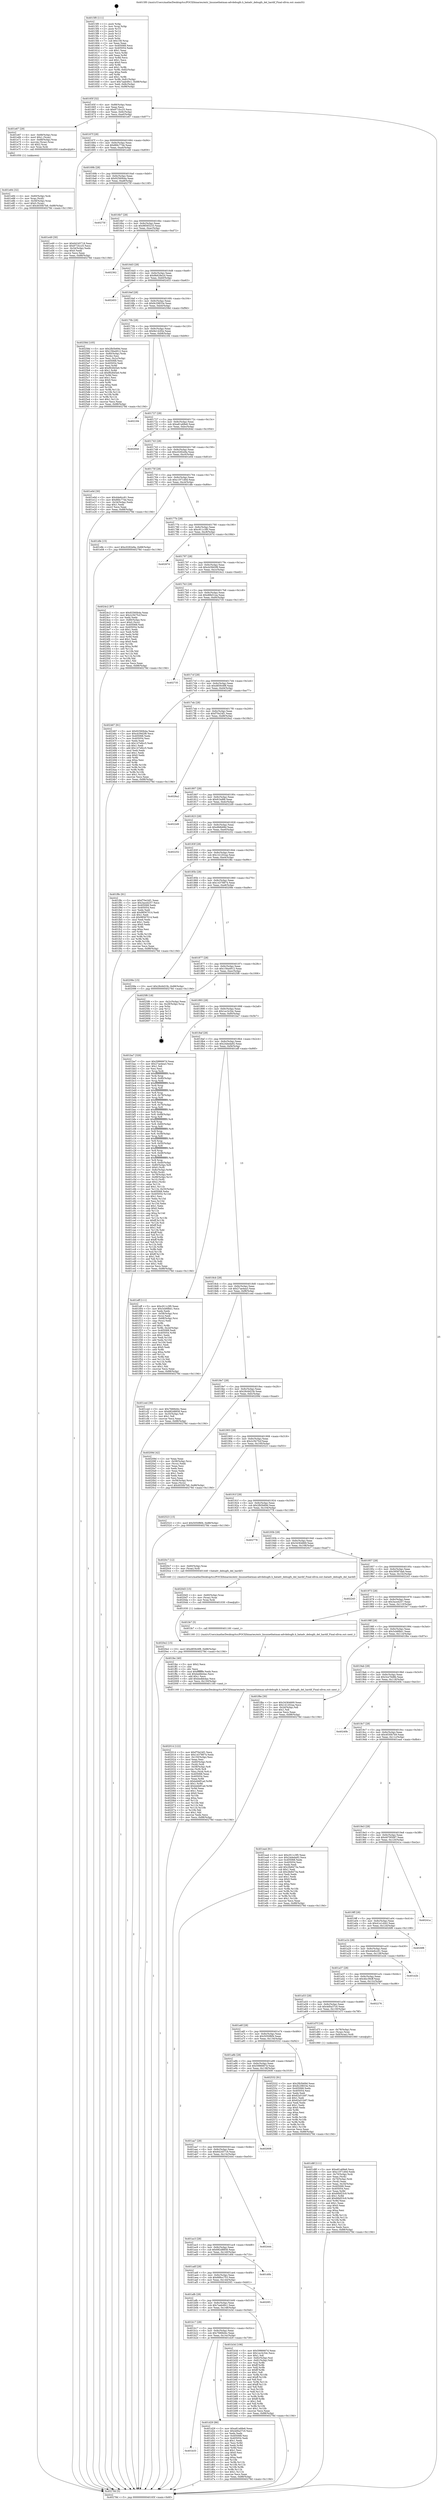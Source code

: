 digraph "0x4015f0" {
  label = "0x4015f0 (/mnt/c/Users/mathe/Desktop/tcc/POCII/binaries/extr_linuxnetbatman-advdebugfs.h_batadv_debugfs_del_hardif_Final-ollvm.out::main(0))"
  labelloc = "t"
  node[shape=record]

  Entry [label="",width=0.3,height=0.3,shape=circle,fillcolor=black,style=filled]
  "0x40165f" [label="{
     0x40165f [32]\l
     | [instrs]\l
     &nbsp;&nbsp;0x40165f \<+6\>: mov -0x88(%rbp),%eax\l
     &nbsp;&nbsp;0x401665 \<+2\>: mov %eax,%ecx\l
     &nbsp;&nbsp;0x401667 \<+6\>: sub $0x871fcc25,%ecx\l
     &nbsp;&nbsp;0x40166d \<+6\>: mov %eax,-0x9c(%rbp)\l
     &nbsp;&nbsp;0x401673 \<+6\>: mov %ecx,-0xa0(%rbp)\l
     &nbsp;&nbsp;0x401679 \<+6\>: je 0000000000401e67 \<main+0x877\>\l
  }"]
  "0x401e67" [label="{
     0x401e67 [29]\l
     | [instrs]\l
     &nbsp;&nbsp;0x401e67 \<+4\>: mov -0x68(%rbp),%rax\l
     &nbsp;&nbsp;0x401e6b \<+6\>: movl $0x1,(%rax)\l
     &nbsp;&nbsp;0x401e71 \<+4\>: mov -0x68(%rbp),%rax\l
     &nbsp;&nbsp;0x401e75 \<+3\>: movslq (%rax),%rax\l
     &nbsp;&nbsp;0x401e78 \<+4\>: shl $0x2,%rax\l
     &nbsp;&nbsp;0x401e7c \<+3\>: mov %rax,%rdi\l
     &nbsp;&nbsp;0x401e7f \<+5\>: call 0000000000401050 \<malloc@plt\>\l
     | [calls]\l
     &nbsp;&nbsp;0x401050 \{1\} (unknown)\l
  }"]
  "0x40167f" [label="{
     0x40167f [28]\l
     | [instrs]\l
     &nbsp;&nbsp;0x40167f \<+5\>: jmp 0000000000401684 \<main+0x94\>\l
     &nbsp;&nbsp;0x401684 \<+6\>: mov -0x9c(%rbp),%eax\l
     &nbsp;&nbsp;0x40168a \<+5\>: sub $0x8fdc77de,%eax\l
     &nbsp;&nbsp;0x40168f \<+6\>: mov %eax,-0xa4(%rbp)\l
     &nbsp;&nbsp;0x401695 \<+6\>: je 0000000000401e49 \<main+0x859\>\l
  }"]
  Exit [label="",width=0.3,height=0.3,shape=circle,fillcolor=black,style=filled,peripheries=2]
  "0x401e49" [label="{
     0x401e49 [30]\l
     | [instrs]\l
     &nbsp;&nbsp;0x401e49 \<+5\>: mov $0x64245718,%eax\l
     &nbsp;&nbsp;0x401e4e \<+5\>: mov $0x871fcc25,%ecx\l
     &nbsp;&nbsp;0x401e53 \<+3\>: mov -0x34(%rbp),%edx\l
     &nbsp;&nbsp;0x401e56 \<+3\>: cmp $0x0,%edx\l
     &nbsp;&nbsp;0x401e59 \<+3\>: cmove %ecx,%eax\l
     &nbsp;&nbsp;0x401e5c \<+6\>: mov %eax,-0x88(%rbp)\l
     &nbsp;&nbsp;0x401e62 \<+5\>: jmp 000000000040278d \<main+0x119d\>\l
  }"]
  "0x40169b" [label="{
     0x40169b [28]\l
     | [instrs]\l
     &nbsp;&nbsp;0x40169b \<+5\>: jmp 00000000004016a0 \<main+0xb0\>\l
     &nbsp;&nbsp;0x4016a0 \<+6\>: mov -0x9c(%rbp),%eax\l
     &nbsp;&nbsp;0x4016a6 \<+5\>: sub $0x92560b4a,%eax\l
     &nbsp;&nbsp;0x4016ab \<+6\>: mov %eax,-0xa8(%rbp)\l
     &nbsp;&nbsp;0x4016b1 \<+6\>: je 000000000040275f \<main+0x116f\>\l
  }"]
  "0x4020e2" [label="{
     0x4020e2 [15]\l
     | [instrs]\l
     &nbsp;&nbsp;0x4020e2 \<+10\>: movl $0xd859c6f8,-0x88(%rbp)\l
     &nbsp;&nbsp;0x4020ec \<+5\>: jmp 000000000040278d \<main+0x119d\>\l
  }"]
  "0x40275f" [label="{
     0x40275f\l
  }", style=dashed]
  "0x4016b7" [label="{
     0x4016b7 [28]\l
     | [instrs]\l
     &nbsp;&nbsp;0x4016b7 \<+5\>: jmp 00000000004016bc \<main+0xcc\>\l
     &nbsp;&nbsp;0x4016bc \<+6\>: mov -0x9c(%rbp),%eax\l
     &nbsp;&nbsp;0x4016c2 \<+5\>: sub $0x98565233,%eax\l
     &nbsp;&nbsp;0x4016c7 \<+6\>: mov %eax,-0xac(%rbp)\l
     &nbsp;&nbsp;0x4016cd \<+6\>: je 0000000000402362 \<main+0xd72\>\l
  }"]
  "0x4020d3" [label="{
     0x4020d3 [15]\l
     | [instrs]\l
     &nbsp;&nbsp;0x4020d3 \<+4\>: mov -0x60(%rbp),%rax\l
     &nbsp;&nbsp;0x4020d7 \<+3\>: mov (%rax),%rax\l
     &nbsp;&nbsp;0x4020da \<+3\>: mov %rax,%rdi\l
     &nbsp;&nbsp;0x4020dd \<+5\>: call 0000000000401030 \<free@plt\>\l
     | [calls]\l
     &nbsp;&nbsp;0x401030 \{1\} (unknown)\l
  }"]
  "0x402362" [label="{
     0x402362\l
  }", style=dashed]
  "0x4016d3" [label="{
     0x4016d3 [28]\l
     | [instrs]\l
     &nbsp;&nbsp;0x4016d3 \<+5\>: jmp 00000000004016d8 \<main+0xe8\>\l
     &nbsp;&nbsp;0x4016d8 \<+6\>: mov -0x9c(%rbp),%eax\l
     &nbsp;&nbsp;0x4016de \<+5\>: sub $0x9b628e2d,%eax\l
     &nbsp;&nbsp;0x4016e3 \<+6\>: mov %eax,-0xb0(%rbp)\l
     &nbsp;&nbsp;0x4016e9 \<+6\>: je 0000000000402453 \<main+0xe63\>\l
  }"]
  "0x402014" [label="{
     0x402014 [122]\l
     | [instrs]\l
     &nbsp;&nbsp;0x402014 \<+5\>: mov $0xf70e24f1,%ecx\l
     &nbsp;&nbsp;0x402019 \<+5\>: mov $0x14378874,%edx\l
     &nbsp;&nbsp;0x40201e \<+6\>: mov -0x150(%rbp),%esi\l
     &nbsp;&nbsp;0x402024 \<+3\>: imul %eax,%esi\l
     &nbsp;&nbsp;0x402027 \<+4\>: mov -0x60(%rbp),%rdi\l
     &nbsp;&nbsp;0x40202b \<+3\>: mov (%rdi),%rdi\l
     &nbsp;&nbsp;0x40202e \<+4\>: mov -0x58(%rbp),%r8\l
     &nbsp;&nbsp;0x402032 \<+3\>: movslq (%r8),%r8\l
     &nbsp;&nbsp;0x402035 \<+4\>: mov %esi,(%rdi,%r8,4)\l
     &nbsp;&nbsp;0x402039 \<+7\>: mov 0x405068,%eax\l
     &nbsp;&nbsp;0x402040 \<+7\>: mov 0x405054,%esi\l
     &nbsp;&nbsp;0x402047 \<+3\>: mov %eax,%r9d\l
     &nbsp;&nbsp;0x40204a \<+7\>: sub $0xbdddf1ad,%r9d\l
     &nbsp;&nbsp;0x402051 \<+4\>: sub $0x1,%r9d\l
     &nbsp;&nbsp;0x402055 \<+7\>: add $0xbdddf1ad,%r9d\l
     &nbsp;&nbsp;0x40205c \<+4\>: imul %r9d,%eax\l
     &nbsp;&nbsp;0x402060 \<+3\>: and $0x1,%eax\l
     &nbsp;&nbsp;0x402063 \<+3\>: cmp $0x0,%eax\l
     &nbsp;&nbsp;0x402066 \<+4\>: sete %r10b\l
     &nbsp;&nbsp;0x40206a \<+3\>: cmp $0xa,%esi\l
     &nbsp;&nbsp;0x40206d \<+4\>: setl %r11b\l
     &nbsp;&nbsp;0x402071 \<+3\>: mov %r10b,%bl\l
     &nbsp;&nbsp;0x402074 \<+3\>: and %r11b,%bl\l
     &nbsp;&nbsp;0x402077 \<+3\>: xor %r11b,%r10b\l
     &nbsp;&nbsp;0x40207a \<+3\>: or %r10b,%bl\l
     &nbsp;&nbsp;0x40207d \<+3\>: test $0x1,%bl\l
     &nbsp;&nbsp;0x402080 \<+3\>: cmovne %edx,%ecx\l
     &nbsp;&nbsp;0x402083 \<+6\>: mov %ecx,-0x88(%rbp)\l
     &nbsp;&nbsp;0x402089 \<+5\>: jmp 000000000040278d \<main+0x119d\>\l
  }"]
  "0x402453" [label="{
     0x402453\l
  }", style=dashed]
  "0x4016ef" [label="{
     0x4016ef [28]\l
     | [instrs]\l
     &nbsp;&nbsp;0x4016ef \<+5\>: jmp 00000000004016f4 \<main+0x104\>\l
     &nbsp;&nbsp;0x4016f4 \<+6\>: mov -0x9c(%rbp),%eax\l
     &nbsp;&nbsp;0x4016fa \<+5\>: sub $0x9c29833e,%eax\l
     &nbsp;&nbsp;0x4016ff \<+6\>: mov %eax,-0xb4(%rbp)\l
     &nbsp;&nbsp;0x401705 \<+6\>: je 000000000040258d \<main+0xf9d\>\l
  }"]
  "0x401fec" [label="{
     0x401fec [40]\l
     | [instrs]\l
     &nbsp;&nbsp;0x401fec \<+5\>: mov $0x2,%ecx\l
     &nbsp;&nbsp;0x401ff1 \<+1\>: cltd\l
     &nbsp;&nbsp;0x401ff2 \<+2\>: idiv %ecx\l
     &nbsp;&nbsp;0x401ff4 \<+6\>: imul $0xfffffffe,%edx,%ecx\l
     &nbsp;&nbsp;0x401ffa \<+6\>: sub $0xbedbb4ac,%ecx\l
     &nbsp;&nbsp;0x402000 \<+3\>: add $0x1,%ecx\l
     &nbsp;&nbsp;0x402003 \<+6\>: add $0xbedbb4ac,%ecx\l
     &nbsp;&nbsp;0x402009 \<+6\>: mov %ecx,-0x150(%rbp)\l
     &nbsp;&nbsp;0x40200f \<+5\>: call 0000000000401160 \<next_i\>\l
     | [calls]\l
     &nbsp;&nbsp;0x401160 \{1\} (/mnt/c/Users/mathe/Desktop/tcc/POCII/binaries/extr_linuxnetbatman-advdebugfs.h_batadv_debugfs_del_hardif_Final-ollvm.out::next_i)\l
  }"]
  "0x40258d" [label="{
     0x40258d [105]\l
     | [instrs]\l
     &nbsp;&nbsp;0x40258d \<+5\>: mov $0x2fb5b69d,%eax\l
     &nbsp;&nbsp;0x402592 \<+5\>: mov $0x156a4912,%ecx\l
     &nbsp;&nbsp;0x402597 \<+4\>: mov -0x80(%rbp),%rdx\l
     &nbsp;&nbsp;0x40259b \<+2\>: mov (%rdx),%esi\l
     &nbsp;&nbsp;0x40259d \<+3\>: mov %esi,-0x2c(%rbp)\l
     &nbsp;&nbsp;0x4025a0 \<+7\>: mov 0x405068,%esi\l
     &nbsp;&nbsp;0x4025a7 \<+7\>: mov 0x405054,%edi\l
     &nbsp;&nbsp;0x4025ae \<+3\>: mov %esi,%r8d\l
     &nbsp;&nbsp;0x4025b1 \<+7\>: add $0xf92845e0,%r8d\l
     &nbsp;&nbsp;0x4025b8 \<+4\>: sub $0x1,%r8d\l
     &nbsp;&nbsp;0x4025bc \<+7\>: sub $0xf92845e0,%r8d\l
     &nbsp;&nbsp;0x4025c3 \<+4\>: imul %r8d,%esi\l
     &nbsp;&nbsp;0x4025c7 \<+3\>: and $0x1,%esi\l
     &nbsp;&nbsp;0x4025ca \<+3\>: cmp $0x0,%esi\l
     &nbsp;&nbsp;0x4025cd \<+4\>: sete %r9b\l
     &nbsp;&nbsp;0x4025d1 \<+3\>: cmp $0xa,%edi\l
     &nbsp;&nbsp;0x4025d4 \<+4\>: setl %r10b\l
     &nbsp;&nbsp;0x4025d8 \<+3\>: mov %r9b,%r11b\l
     &nbsp;&nbsp;0x4025db \<+3\>: and %r10b,%r11b\l
     &nbsp;&nbsp;0x4025de \<+3\>: xor %r10b,%r9b\l
     &nbsp;&nbsp;0x4025e1 \<+3\>: or %r9b,%r11b\l
     &nbsp;&nbsp;0x4025e4 \<+4\>: test $0x1,%r11b\l
     &nbsp;&nbsp;0x4025e8 \<+3\>: cmovne %ecx,%eax\l
     &nbsp;&nbsp;0x4025eb \<+6\>: mov %eax,-0x88(%rbp)\l
     &nbsp;&nbsp;0x4025f1 \<+5\>: jmp 000000000040278d \<main+0x119d\>\l
  }"]
  "0x40170b" [label="{
     0x40170b [28]\l
     | [instrs]\l
     &nbsp;&nbsp;0x40170b \<+5\>: jmp 0000000000401710 \<main+0x120\>\l
     &nbsp;&nbsp;0x401710 \<+6\>: mov -0x9c(%rbp),%eax\l
     &nbsp;&nbsp;0x401716 \<+5\>: sub $0x9e142f2e,%eax\l
     &nbsp;&nbsp;0x40171b \<+6\>: mov %eax,-0xb8(%rbp)\l
     &nbsp;&nbsp;0x401721 \<+6\>: je 0000000000402184 \<main+0xb94\>\l
  }"]
  "0x401e84" [label="{
     0x401e84 [32]\l
     | [instrs]\l
     &nbsp;&nbsp;0x401e84 \<+4\>: mov -0x60(%rbp),%rdi\l
     &nbsp;&nbsp;0x401e88 \<+3\>: mov %rax,(%rdi)\l
     &nbsp;&nbsp;0x401e8b \<+4\>: mov -0x58(%rbp),%rax\l
     &nbsp;&nbsp;0x401e8f \<+6\>: movl $0x0,(%rax)\l
     &nbsp;&nbsp;0x401e95 \<+10\>: movl $0x4030b7b9,-0x88(%rbp)\l
     &nbsp;&nbsp;0x401e9f \<+5\>: jmp 000000000040278d \<main+0x119d\>\l
  }"]
  "0x402184" [label="{
     0x402184\l
  }", style=dashed]
  "0x401727" [label="{
     0x401727 [28]\l
     | [instrs]\l
     &nbsp;&nbsp;0x401727 \<+5\>: jmp 000000000040172c \<main+0x13c\>\l
     &nbsp;&nbsp;0x40172c \<+6\>: mov -0x9c(%rbp),%eax\l
     &nbsp;&nbsp;0x401732 \<+5\>: sub $0xa81a68e6,%eax\l
     &nbsp;&nbsp;0x401737 \<+6\>: mov %eax,-0xbc(%rbp)\l
     &nbsp;&nbsp;0x40173d \<+6\>: je 000000000040264d \<main+0x105d\>\l
  }"]
  "0x401d8f" [label="{
     0x401d8f [111]\l
     | [instrs]\l
     &nbsp;&nbsp;0x401d8f \<+5\>: mov $0xa81a68e6,%ecx\l
     &nbsp;&nbsp;0x401d94 \<+5\>: mov $0xc1971d0d,%edx\l
     &nbsp;&nbsp;0x401d99 \<+4\>: mov -0x70(%rbp),%rdi\l
     &nbsp;&nbsp;0x401d9d \<+2\>: mov %eax,(%rdi)\l
     &nbsp;&nbsp;0x401d9f \<+4\>: mov -0x70(%rbp),%rdi\l
     &nbsp;&nbsp;0x401da3 \<+2\>: mov (%rdi),%eax\l
     &nbsp;&nbsp;0x401da5 \<+3\>: mov %eax,-0x34(%rbp)\l
     &nbsp;&nbsp;0x401da8 \<+7\>: mov 0x405068,%eax\l
     &nbsp;&nbsp;0x401daf \<+7\>: mov 0x405054,%esi\l
     &nbsp;&nbsp;0x401db6 \<+3\>: mov %eax,%r8d\l
     &nbsp;&nbsp;0x401db9 \<+7\>: sub $0x66bf23c9,%r8d\l
     &nbsp;&nbsp;0x401dc0 \<+4\>: sub $0x1,%r8d\l
     &nbsp;&nbsp;0x401dc4 \<+7\>: add $0x66bf23c9,%r8d\l
     &nbsp;&nbsp;0x401dcb \<+4\>: imul %r8d,%eax\l
     &nbsp;&nbsp;0x401dcf \<+3\>: and $0x1,%eax\l
     &nbsp;&nbsp;0x401dd2 \<+3\>: cmp $0x0,%eax\l
     &nbsp;&nbsp;0x401dd5 \<+4\>: sete %r9b\l
     &nbsp;&nbsp;0x401dd9 \<+3\>: cmp $0xa,%esi\l
     &nbsp;&nbsp;0x401ddc \<+4\>: setl %r10b\l
     &nbsp;&nbsp;0x401de0 \<+3\>: mov %r9b,%r11b\l
     &nbsp;&nbsp;0x401de3 \<+3\>: and %r10b,%r11b\l
     &nbsp;&nbsp;0x401de6 \<+3\>: xor %r10b,%r9b\l
     &nbsp;&nbsp;0x401de9 \<+3\>: or %r9b,%r11b\l
     &nbsp;&nbsp;0x401dec \<+4\>: test $0x1,%r11b\l
     &nbsp;&nbsp;0x401df0 \<+3\>: cmovne %edx,%ecx\l
     &nbsp;&nbsp;0x401df3 \<+6\>: mov %ecx,-0x88(%rbp)\l
     &nbsp;&nbsp;0x401df9 \<+5\>: jmp 000000000040278d \<main+0x119d\>\l
  }"]
  "0x40264d" [label="{
     0x40264d\l
  }", style=dashed]
  "0x401743" [label="{
     0x401743 [28]\l
     | [instrs]\l
     &nbsp;&nbsp;0x401743 \<+5\>: jmp 0000000000401748 \<main+0x158\>\l
     &nbsp;&nbsp;0x401748 \<+6\>: mov -0x9c(%rbp),%eax\l
     &nbsp;&nbsp;0x40174e \<+5\>: sub $0xc0282e9a,%eax\l
     &nbsp;&nbsp;0x401753 \<+6\>: mov %eax,-0xc0(%rbp)\l
     &nbsp;&nbsp;0x401759 \<+6\>: je 0000000000401e0d \<main+0x81d\>\l
  }"]
  "0x401b33" [label="{
     0x401b33\l
  }", style=dashed]
  "0x401e0d" [label="{
     0x401e0d [30]\l
     | [instrs]\l
     &nbsp;&nbsp;0x401e0d \<+5\>: mov $0x44e6cc61,%eax\l
     &nbsp;&nbsp;0x401e12 \<+5\>: mov $0x8fdc77de,%ecx\l
     &nbsp;&nbsp;0x401e17 \<+3\>: mov -0x34(%rbp),%edx\l
     &nbsp;&nbsp;0x401e1a \<+3\>: cmp $0x1,%edx\l
     &nbsp;&nbsp;0x401e1d \<+3\>: cmovl %ecx,%eax\l
     &nbsp;&nbsp;0x401e20 \<+6\>: mov %eax,-0x88(%rbp)\l
     &nbsp;&nbsp;0x401e26 \<+5\>: jmp 000000000040278d \<main+0x119d\>\l
  }"]
  "0x40175f" [label="{
     0x40175f [28]\l
     | [instrs]\l
     &nbsp;&nbsp;0x40175f \<+5\>: jmp 0000000000401764 \<main+0x174\>\l
     &nbsp;&nbsp;0x401764 \<+6\>: mov -0x9c(%rbp),%eax\l
     &nbsp;&nbsp;0x40176a \<+5\>: sub $0xc1971d0d,%eax\l
     &nbsp;&nbsp;0x40176f \<+6\>: mov %eax,-0xc4(%rbp)\l
     &nbsp;&nbsp;0x401775 \<+6\>: je 0000000000401dfe \<main+0x80e\>\l
  }"]
  "0x401d29" [label="{
     0x401d29 [86]\l
     | [instrs]\l
     &nbsp;&nbsp;0x401d29 \<+5\>: mov $0xa81a68e6,%eax\l
     &nbsp;&nbsp;0x401d2e \<+5\>: mov $0x4d0a37c0,%ecx\l
     &nbsp;&nbsp;0x401d33 \<+2\>: xor %edx,%edx\l
     &nbsp;&nbsp;0x401d35 \<+7\>: mov 0x405068,%esi\l
     &nbsp;&nbsp;0x401d3c \<+7\>: mov 0x405054,%edi\l
     &nbsp;&nbsp;0x401d43 \<+3\>: sub $0x1,%edx\l
     &nbsp;&nbsp;0x401d46 \<+3\>: mov %esi,%r8d\l
     &nbsp;&nbsp;0x401d49 \<+3\>: add %edx,%r8d\l
     &nbsp;&nbsp;0x401d4c \<+4\>: imul %r8d,%esi\l
     &nbsp;&nbsp;0x401d50 \<+3\>: and $0x1,%esi\l
     &nbsp;&nbsp;0x401d53 \<+3\>: cmp $0x0,%esi\l
     &nbsp;&nbsp;0x401d56 \<+4\>: sete %r9b\l
     &nbsp;&nbsp;0x401d5a \<+3\>: cmp $0xa,%edi\l
     &nbsp;&nbsp;0x401d5d \<+4\>: setl %r10b\l
     &nbsp;&nbsp;0x401d61 \<+3\>: mov %r9b,%r11b\l
     &nbsp;&nbsp;0x401d64 \<+3\>: and %r10b,%r11b\l
     &nbsp;&nbsp;0x401d67 \<+3\>: xor %r10b,%r9b\l
     &nbsp;&nbsp;0x401d6a \<+3\>: or %r9b,%r11b\l
     &nbsp;&nbsp;0x401d6d \<+4\>: test $0x1,%r11b\l
     &nbsp;&nbsp;0x401d71 \<+3\>: cmovne %ecx,%eax\l
     &nbsp;&nbsp;0x401d74 \<+6\>: mov %eax,-0x88(%rbp)\l
     &nbsp;&nbsp;0x401d7a \<+5\>: jmp 000000000040278d \<main+0x119d\>\l
  }"]
  "0x401dfe" [label="{
     0x401dfe [15]\l
     | [instrs]\l
     &nbsp;&nbsp;0x401dfe \<+10\>: movl $0xc0282e9a,-0x88(%rbp)\l
     &nbsp;&nbsp;0x401e08 \<+5\>: jmp 000000000040278d \<main+0x119d\>\l
  }"]
  "0x40177b" [label="{
     0x40177b [28]\l
     | [instrs]\l
     &nbsp;&nbsp;0x40177b \<+5\>: jmp 0000000000401780 \<main+0x190\>\l
     &nbsp;&nbsp;0x401780 \<+6\>: mov -0x9c(%rbp),%eax\l
     &nbsp;&nbsp;0x401786 \<+5\>: sub $0xc911c3f0,%eax\l
     &nbsp;&nbsp;0x40178b \<+6\>: mov %eax,-0xc8(%rbp)\l
     &nbsp;&nbsp;0x401791 \<+6\>: je 000000000040267d \<main+0x108d\>\l
  }"]
  "0x4015f0" [label="{
     0x4015f0 [111]\l
     | [instrs]\l
     &nbsp;&nbsp;0x4015f0 \<+1\>: push %rbp\l
     &nbsp;&nbsp;0x4015f1 \<+3\>: mov %rsp,%rbp\l
     &nbsp;&nbsp;0x4015f4 \<+2\>: push %r15\l
     &nbsp;&nbsp;0x4015f6 \<+2\>: push %r14\l
     &nbsp;&nbsp;0x4015f8 \<+2\>: push %r13\l
     &nbsp;&nbsp;0x4015fa \<+2\>: push %r12\l
     &nbsp;&nbsp;0x4015fc \<+1\>: push %rbx\l
     &nbsp;&nbsp;0x4015fd \<+7\>: sub $0x158,%rsp\l
     &nbsp;&nbsp;0x401604 \<+2\>: xor %eax,%eax\l
     &nbsp;&nbsp;0x401606 \<+7\>: mov 0x405068,%ecx\l
     &nbsp;&nbsp;0x40160d \<+7\>: mov 0x405054,%edx\l
     &nbsp;&nbsp;0x401614 \<+3\>: sub $0x1,%eax\l
     &nbsp;&nbsp;0x401617 \<+3\>: mov %ecx,%r8d\l
     &nbsp;&nbsp;0x40161a \<+3\>: add %eax,%r8d\l
     &nbsp;&nbsp;0x40161d \<+4\>: imul %r8d,%ecx\l
     &nbsp;&nbsp;0x401621 \<+3\>: and $0x1,%ecx\l
     &nbsp;&nbsp;0x401624 \<+3\>: cmp $0x0,%ecx\l
     &nbsp;&nbsp;0x401627 \<+4\>: sete %r9b\l
     &nbsp;&nbsp;0x40162b \<+4\>: and $0x1,%r9b\l
     &nbsp;&nbsp;0x40162f \<+7\>: mov %r9b,-0x82(%rbp)\l
     &nbsp;&nbsp;0x401636 \<+3\>: cmp $0xa,%edx\l
     &nbsp;&nbsp;0x401639 \<+4\>: setl %r9b\l
     &nbsp;&nbsp;0x40163d \<+4\>: and $0x1,%r9b\l
     &nbsp;&nbsp;0x401641 \<+7\>: mov %r9b,-0x81(%rbp)\l
     &nbsp;&nbsp;0x401648 \<+10\>: movl $0x7aab49c1,-0x88(%rbp)\l
     &nbsp;&nbsp;0x401652 \<+6\>: mov %edi,-0x8c(%rbp)\l
     &nbsp;&nbsp;0x401658 \<+7\>: mov %rsi,-0x98(%rbp)\l
  }"]
  "0x40267d" [label="{
     0x40267d\l
  }", style=dashed]
  "0x401797" [label="{
     0x401797 [28]\l
     | [instrs]\l
     &nbsp;&nbsp;0x401797 \<+5\>: jmp 000000000040179c \<main+0x1ac\>\l
     &nbsp;&nbsp;0x40179c \<+6\>: mov -0x9c(%rbp),%eax\l
     &nbsp;&nbsp;0x4017a2 \<+5\>: sub $0xcb39d2f8,%eax\l
     &nbsp;&nbsp;0x4017a7 \<+6\>: mov %eax,-0xcc(%rbp)\l
     &nbsp;&nbsp;0x4017ad \<+6\>: je 00000000004024c2 \<main+0xed2\>\l
  }"]
  "0x40278d" [label="{
     0x40278d [5]\l
     | [instrs]\l
     &nbsp;&nbsp;0x40278d \<+5\>: jmp 000000000040165f \<main+0x6f\>\l
  }"]
  "0x4024c2" [label="{
     0x4024c2 [97]\l
     | [instrs]\l
     &nbsp;&nbsp;0x4024c2 \<+5\>: mov $0x92560b4a,%eax\l
     &nbsp;&nbsp;0x4024c7 \<+5\>: mov $0x2c5b75cf,%ecx\l
     &nbsp;&nbsp;0x4024cc \<+2\>: xor %edx,%edx\l
     &nbsp;&nbsp;0x4024ce \<+4\>: mov -0x80(%rbp),%rsi\l
     &nbsp;&nbsp;0x4024d2 \<+6\>: movl $0x0,(%rsi)\l
     &nbsp;&nbsp;0x4024d8 \<+7\>: mov 0x405068,%edi\l
     &nbsp;&nbsp;0x4024df \<+8\>: mov 0x405054,%r8d\l
     &nbsp;&nbsp;0x4024e7 \<+3\>: sub $0x1,%edx\l
     &nbsp;&nbsp;0x4024ea \<+3\>: mov %edi,%r9d\l
     &nbsp;&nbsp;0x4024ed \<+3\>: add %edx,%r9d\l
     &nbsp;&nbsp;0x4024f0 \<+4\>: imul %r9d,%edi\l
     &nbsp;&nbsp;0x4024f4 \<+3\>: and $0x1,%edi\l
     &nbsp;&nbsp;0x4024f7 \<+3\>: cmp $0x0,%edi\l
     &nbsp;&nbsp;0x4024fa \<+4\>: sete %r10b\l
     &nbsp;&nbsp;0x4024fe \<+4\>: cmp $0xa,%r8d\l
     &nbsp;&nbsp;0x402502 \<+4\>: setl %r11b\l
     &nbsp;&nbsp;0x402506 \<+3\>: mov %r10b,%bl\l
     &nbsp;&nbsp;0x402509 \<+3\>: and %r11b,%bl\l
     &nbsp;&nbsp;0x40250c \<+3\>: xor %r11b,%r10b\l
     &nbsp;&nbsp;0x40250f \<+3\>: or %r10b,%bl\l
     &nbsp;&nbsp;0x402512 \<+3\>: test $0x1,%bl\l
     &nbsp;&nbsp;0x402515 \<+3\>: cmovne %ecx,%eax\l
     &nbsp;&nbsp;0x402518 \<+6\>: mov %eax,-0x88(%rbp)\l
     &nbsp;&nbsp;0x40251e \<+5\>: jmp 000000000040278d \<main+0x119d\>\l
  }"]
  "0x4017b3" [label="{
     0x4017b3 [28]\l
     | [instrs]\l
     &nbsp;&nbsp;0x4017b3 \<+5\>: jmp 00000000004017b8 \<main+0x1c8\>\l
     &nbsp;&nbsp;0x4017b8 \<+6\>: mov -0x9c(%rbp),%eax\l
     &nbsp;&nbsp;0x4017be \<+5\>: sub $0xd6fe51ea,%eax\l
     &nbsp;&nbsp;0x4017c3 \<+6\>: mov %eax,-0xd0(%rbp)\l
     &nbsp;&nbsp;0x4017c9 \<+6\>: je 0000000000402735 \<main+0x1145\>\l
  }"]
  "0x401b17" [label="{
     0x401b17 [28]\l
     | [instrs]\l
     &nbsp;&nbsp;0x401b17 \<+5\>: jmp 0000000000401b1c \<main+0x52c\>\l
     &nbsp;&nbsp;0x401b1c \<+6\>: mov -0x9c(%rbp),%eax\l
     &nbsp;&nbsp;0x401b22 \<+5\>: sub $0x7fd66d4c,%eax\l
     &nbsp;&nbsp;0x401b27 \<+6\>: mov %eax,-0x14c(%rbp)\l
     &nbsp;&nbsp;0x401b2d \<+6\>: je 0000000000401d29 \<main+0x739\>\l
  }"]
  "0x402735" [label="{
     0x402735\l
  }", style=dashed]
  "0x4017cf" [label="{
     0x4017cf [28]\l
     | [instrs]\l
     &nbsp;&nbsp;0x4017cf \<+5\>: jmp 00000000004017d4 \<main+0x1e4\>\l
     &nbsp;&nbsp;0x4017d4 \<+6\>: mov -0x9c(%rbp),%eax\l
     &nbsp;&nbsp;0x4017da \<+5\>: sub $0xd859c6f8,%eax\l
     &nbsp;&nbsp;0x4017df \<+6\>: mov %eax,-0xd4(%rbp)\l
     &nbsp;&nbsp;0x4017e5 \<+6\>: je 0000000000402467 \<main+0xe77\>\l
  }"]
  "0x401b3d" [label="{
     0x401b3d [106]\l
     | [instrs]\l
     &nbsp;&nbsp;0x401b3d \<+5\>: mov $0x5986667d,%eax\l
     &nbsp;&nbsp;0x401b42 \<+5\>: mov $0x1ec3c54c,%ecx\l
     &nbsp;&nbsp;0x401b47 \<+2\>: mov $0x1,%dl\l
     &nbsp;&nbsp;0x401b49 \<+7\>: mov -0x82(%rbp),%sil\l
     &nbsp;&nbsp;0x401b50 \<+7\>: mov -0x81(%rbp),%dil\l
     &nbsp;&nbsp;0x401b57 \<+3\>: mov %sil,%r8b\l
     &nbsp;&nbsp;0x401b5a \<+4\>: xor $0xff,%r8b\l
     &nbsp;&nbsp;0x401b5e \<+3\>: mov %dil,%r9b\l
     &nbsp;&nbsp;0x401b61 \<+4\>: xor $0xff,%r9b\l
     &nbsp;&nbsp;0x401b65 \<+3\>: xor $0x1,%dl\l
     &nbsp;&nbsp;0x401b68 \<+3\>: mov %r8b,%r10b\l
     &nbsp;&nbsp;0x401b6b \<+4\>: and $0xff,%r10b\l
     &nbsp;&nbsp;0x401b6f \<+3\>: and %dl,%sil\l
     &nbsp;&nbsp;0x401b72 \<+3\>: mov %r9b,%r11b\l
     &nbsp;&nbsp;0x401b75 \<+4\>: and $0xff,%r11b\l
     &nbsp;&nbsp;0x401b79 \<+3\>: and %dl,%dil\l
     &nbsp;&nbsp;0x401b7c \<+3\>: or %sil,%r10b\l
     &nbsp;&nbsp;0x401b7f \<+3\>: or %dil,%r11b\l
     &nbsp;&nbsp;0x401b82 \<+3\>: xor %r11b,%r10b\l
     &nbsp;&nbsp;0x401b85 \<+3\>: or %r9b,%r8b\l
     &nbsp;&nbsp;0x401b88 \<+4\>: xor $0xff,%r8b\l
     &nbsp;&nbsp;0x401b8c \<+3\>: or $0x1,%dl\l
     &nbsp;&nbsp;0x401b8f \<+3\>: and %dl,%r8b\l
     &nbsp;&nbsp;0x401b92 \<+3\>: or %r8b,%r10b\l
     &nbsp;&nbsp;0x401b95 \<+4\>: test $0x1,%r10b\l
     &nbsp;&nbsp;0x401b99 \<+3\>: cmovne %ecx,%eax\l
     &nbsp;&nbsp;0x401b9c \<+6\>: mov %eax,-0x88(%rbp)\l
     &nbsp;&nbsp;0x401ba2 \<+5\>: jmp 000000000040278d \<main+0x119d\>\l
  }"]
  "0x402467" [label="{
     0x402467 [91]\l
     | [instrs]\l
     &nbsp;&nbsp;0x402467 \<+5\>: mov $0x92560b4a,%eax\l
     &nbsp;&nbsp;0x40246c \<+5\>: mov $0xcb39d2f8,%ecx\l
     &nbsp;&nbsp;0x402471 \<+7\>: mov 0x405068,%edx\l
     &nbsp;&nbsp;0x402478 \<+7\>: mov 0x405054,%esi\l
     &nbsp;&nbsp;0x40247f \<+2\>: mov %edx,%edi\l
     &nbsp;&nbsp;0x402481 \<+6\>: sub $0x147e8cc5,%edi\l
     &nbsp;&nbsp;0x402487 \<+3\>: sub $0x1,%edi\l
     &nbsp;&nbsp;0x40248a \<+6\>: add $0x147e8cc5,%edi\l
     &nbsp;&nbsp;0x402490 \<+3\>: imul %edi,%edx\l
     &nbsp;&nbsp;0x402493 \<+3\>: and $0x1,%edx\l
     &nbsp;&nbsp;0x402496 \<+3\>: cmp $0x0,%edx\l
     &nbsp;&nbsp;0x402499 \<+4\>: sete %r8b\l
     &nbsp;&nbsp;0x40249d \<+3\>: cmp $0xa,%esi\l
     &nbsp;&nbsp;0x4024a0 \<+4\>: setl %r9b\l
     &nbsp;&nbsp;0x4024a4 \<+3\>: mov %r8b,%r10b\l
     &nbsp;&nbsp;0x4024a7 \<+3\>: and %r9b,%r10b\l
     &nbsp;&nbsp;0x4024aa \<+3\>: xor %r9b,%r8b\l
     &nbsp;&nbsp;0x4024ad \<+3\>: or %r8b,%r10b\l
     &nbsp;&nbsp;0x4024b0 \<+4\>: test $0x1,%r10b\l
     &nbsp;&nbsp;0x4024b4 \<+3\>: cmovne %ecx,%eax\l
     &nbsp;&nbsp;0x4024b7 \<+6\>: mov %eax,-0x88(%rbp)\l
     &nbsp;&nbsp;0x4024bd \<+5\>: jmp 000000000040278d \<main+0x119d\>\l
  }"]
  "0x4017eb" [label="{
     0x4017eb [28]\l
     | [instrs]\l
     &nbsp;&nbsp;0x4017eb \<+5\>: jmp 00000000004017f0 \<main+0x200\>\l
     &nbsp;&nbsp;0x4017f0 \<+6\>: mov -0x9c(%rbp),%eax\l
     &nbsp;&nbsp;0x4017f6 \<+5\>: sub $0xf70e24f1,%eax\l
     &nbsp;&nbsp;0x4017fb \<+6\>: mov %eax,-0xd8(%rbp)\l
     &nbsp;&nbsp;0x401801 \<+6\>: je 00000000004026a2 \<main+0x10b2\>\l
  }"]
  "0x401afb" [label="{
     0x401afb [28]\l
     | [instrs]\l
     &nbsp;&nbsp;0x401afb \<+5\>: jmp 0000000000401b00 \<main+0x510\>\l
     &nbsp;&nbsp;0x401b00 \<+6\>: mov -0x9c(%rbp),%eax\l
     &nbsp;&nbsp;0x401b06 \<+5\>: sub $0x7aab49c1,%eax\l
     &nbsp;&nbsp;0x401b0b \<+6\>: mov %eax,-0x148(%rbp)\l
     &nbsp;&nbsp;0x401b11 \<+6\>: je 0000000000401b3d \<main+0x54d\>\l
  }"]
  "0x4026a2" [label="{
     0x4026a2\l
  }", style=dashed]
  "0x401807" [label="{
     0x401807 [28]\l
     | [instrs]\l
     &nbsp;&nbsp;0x401807 \<+5\>: jmp 000000000040180c \<main+0x21c\>\l
     &nbsp;&nbsp;0x40180c \<+6\>: mov -0x9c(%rbp),%eax\l
     &nbsp;&nbsp;0x401812 \<+5\>: sub $0x81bd88,%eax\l
     &nbsp;&nbsp;0x401817 \<+6\>: mov %eax,-0xdc(%rbp)\l
     &nbsp;&nbsp;0x40181d \<+6\>: je 00000000004022d9 \<main+0xce9\>\l
  }"]
  "0x4020f1" [label="{
     0x4020f1\l
  }", style=dashed]
  "0x4022d9" [label="{
     0x4022d9\l
  }", style=dashed]
  "0x401823" [label="{
     0x401823 [28]\l
     | [instrs]\l
     &nbsp;&nbsp;0x401823 \<+5\>: jmp 0000000000401828 \<main+0x238\>\l
     &nbsp;&nbsp;0x401828 \<+6\>: mov -0x9c(%rbp),%eax\l
     &nbsp;&nbsp;0x40182e \<+5\>: sub $0xd9db68d,%eax\l
     &nbsp;&nbsp;0x401833 \<+6\>: mov %eax,-0xe0(%rbp)\l
     &nbsp;&nbsp;0x401839 \<+6\>: je 0000000000402252 \<main+0xc62\>\l
  }"]
  "0x401adf" [label="{
     0x401adf [28]\l
     | [instrs]\l
     &nbsp;&nbsp;0x401adf \<+5\>: jmp 0000000000401ae4 \<main+0x4f4\>\l
     &nbsp;&nbsp;0x401ae4 \<+6\>: mov -0x9c(%rbp),%eax\l
     &nbsp;&nbsp;0x401aea \<+5\>: sub $0x689cc753,%eax\l
     &nbsp;&nbsp;0x401aef \<+6\>: mov %eax,-0x144(%rbp)\l
     &nbsp;&nbsp;0x401af5 \<+6\>: je 00000000004020f1 \<main+0xb01\>\l
  }"]
  "0x402252" [label="{
     0x402252\l
  }", style=dashed]
  "0x40183f" [label="{
     0x40183f [28]\l
     | [instrs]\l
     &nbsp;&nbsp;0x40183f \<+5\>: jmp 0000000000401844 \<main+0x254\>\l
     &nbsp;&nbsp;0x401844 \<+6\>: mov -0x9c(%rbp),%eax\l
     &nbsp;&nbsp;0x40184a \<+5\>: sub $0x141202aa,%eax\l
     &nbsp;&nbsp;0x40184f \<+6\>: mov %eax,-0xe4(%rbp)\l
     &nbsp;&nbsp;0x401855 \<+6\>: je 0000000000401f8c \<main+0x99c\>\l
  }"]
  "0x401d0b" [label="{
     0x401d0b\l
  }", style=dashed]
  "0x401f8c" [label="{
     0x401f8c [91]\l
     | [instrs]\l
     &nbsp;&nbsp;0x401f8c \<+5\>: mov $0xf70e24f1,%eax\l
     &nbsp;&nbsp;0x401f91 \<+5\>: mov $0x3ace4257,%ecx\l
     &nbsp;&nbsp;0x401f96 \<+7\>: mov 0x405068,%edx\l
     &nbsp;&nbsp;0x401f9d \<+7\>: mov 0x405054,%esi\l
     &nbsp;&nbsp;0x401fa4 \<+2\>: mov %edx,%edi\l
     &nbsp;&nbsp;0x401fa6 \<+6\>: add $0x98567014,%edi\l
     &nbsp;&nbsp;0x401fac \<+3\>: sub $0x1,%edi\l
     &nbsp;&nbsp;0x401faf \<+6\>: sub $0x98567014,%edi\l
     &nbsp;&nbsp;0x401fb5 \<+3\>: imul %edi,%edx\l
     &nbsp;&nbsp;0x401fb8 \<+3\>: and $0x1,%edx\l
     &nbsp;&nbsp;0x401fbb \<+3\>: cmp $0x0,%edx\l
     &nbsp;&nbsp;0x401fbe \<+4\>: sete %r8b\l
     &nbsp;&nbsp;0x401fc2 \<+3\>: cmp $0xa,%esi\l
     &nbsp;&nbsp;0x401fc5 \<+4\>: setl %r9b\l
     &nbsp;&nbsp;0x401fc9 \<+3\>: mov %r8b,%r10b\l
     &nbsp;&nbsp;0x401fcc \<+3\>: and %r9b,%r10b\l
     &nbsp;&nbsp;0x401fcf \<+3\>: xor %r9b,%r8b\l
     &nbsp;&nbsp;0x401fd2 \<+3\>: or %r8b,%r10b\l
     &nbsp;&nbsp;0x401fd5 \<+4\>: test $0x1,%r10b\l
     &nbsp;&nbsp;0x401fd9 \<+3\>: cmovne %ecx,%eax\l
     &nbsp;&nbsp;0x401fdc \<+6\>: mov %eax,-0x88(%rbp)\l
     &nbsp;&nbsp;0x401fe2 \<+5\>: jmp 000000000040278d \<main+0x119d\>\l
  }"]
  "0x40185b" [label="{
     0x40185b [28]\l
     | [instrs]\l
     &nbsp;&nbsp;0x40185b \<+5\>: jmp 0000000000401860 \<main+0x270\>\l
     &nbsp;&nbsp;0x401860 \<+6\>: mov -0x9c(%rbp),%eax\l
     &nbsp;&nbsp;0x401866 \<+5\>: sub $0x14378874,%eax\l
     &nbsp;&nbsp;0x40186b \<+6\>: mov %eax,-0xe8(%rbp)\l
     &nbsp;&nbsp;0x401871 \<+6\>: je 000000000040208e \<main+0xa9e\>\l
  }"]
  "0x401ac3" [label="{
     0x401ac3 [28]\l
     | [instrs]\l
     &nbsp;&nbsp;0x401ac3 \<+5\>: jmp 0000000000401ac8 \<main+0x4d8\>\l
     &nbsp;&nbsp;0x401ac8 \<+6\>: mov -0x9c(%rbp),%eax\l
     &nbsp;&nbsp;0x401ace \<+5\>: sub $0x682d8858,%eax\l
     &nbsp;&nbsp;0x401ad3 \<+6\>: mov %eax,-0x140(%rbp)\l
     &nbsp;&nbsp;0x401ad9 \<+6\>: je 0000000000401d0b \<main+0x71b\>\l
  }"]
  "0x40208e" [label="{
     0x40208e [15]\l
     | [instrs]\l
     &nbsp;&nbsp;0x40208e \<+10\>: movl $0x28c6d23b,-0x88(%rbp)\l
     &nbsp;&nbsp;0x402098 \<+5\>: jmp 000000000040278d \<main+0x119d\>\l
  }"]
  "0x401877" [label="{
     0x401877 [28]\l
     | [instrs]\l
     &nbsp;&nbsp;0x401877 \<+5\>: jmp 000000000040187c \<main+0x28c\>\l
     &nbsp;&nbsp;0x40187c \<+6\>: mov -0x9c(%rbp),%eax\l
     &nbsp;&nbsp;0x401882 \<+5\>: sub $0x156a4912,%eax\l
     &nbsp;&nbsp;0x401887 \<+6\>: mov %eax,-0xec(%rbp)\l
     &nbsp;&nbsp;0x40188d \<+6\>: je 00000000004025f6 \<main+0x1006\>\l
  }"]
  "0x402444" [label="{
     0x402444\l
  }", style=dashed]
  "0x4025f6" [label="{
     0x4025f6 [18]\l
     | [instrs]\l
     &nbsp;&nbsp;0x4025f6 \<+3\>: mov -0x2c(%rbp),%eax\l
     &nbsp;&nbsp;0x4025f9 \<+4\>: lea -0x28(%rbp),%rsp\l
     &nbsp;&nbsp;0x4025fd \<+1\>: pop %rbx\l
     &nbsp;&nbsp;0x4025fe \<+2\>: pop %r12\l
     &nbsp;&nbsp;0x402600 \<+2\>: pop %r13\l
     &nbsp;&nbsp;0x402602 \<+2\>: pop %r14\l
     &nbsp;&nbsp;0x402604 \<+2\>: pop %r15\l
     &nbsp;&nbsp;0x402606 \<+1\>: pop %rbp\l
     &nbsp;&nbsp;0x402607 \<+1\>: ret\l
  }"]
  "0x401893" [label="{
     0x401893 [28]\l
     | [instrs]\l
     &nbsp;&nbsp;0x401893 \<+5\>: jmp 0000000000401898 \<main+0x2a8\>\l
     &nbsp;&nbsp;0x401898 \<+6\>: mov -0x9c(%rbp),%eax\l
     &nbsp;&nbsp;0x40189e \<+5\>: sub $0x1ec3c54c,%eax\l
     &nbsp;&nbsp;0x4018a3 \<+6\>: mov %eax,-0xf0(%rbp)\l
     &nbsp;&nbsp;0x4018a9 \<+6\>: je 0000000000401ba7 \<main+0x5b7\>\l
  }"]
  "0x401aa7" [label="{
     0x401aa7 [28]\l
     | [instrs]\l
     &nbsp;&nbsp;0x401aa7 \<+5\>: jmp 0000000000401aac \<main+0x4bc\>\l
     &nbsp;&nbsp;0x401aac \<+6\>: mov -0x9c(%rbp),%eax\l
     &nbsp;&nbsp;0x401ab2 \<+5\>: sub $0x64245718,%eax\l
     &nbsp;&nbsp;0x401ab7 \<+6\>: mov %eax,-0x13c(%rbp)\l
     &nbsp;&nbsp;0x401abd \<+6\>: je 0000000000402444 \<main+0xe54\>\l
  }"]
  "0x401ba7" [label="{
     0x401ba7 [326]\l
     | [instrs]\l
     &nbsp;&nbsp;0x401ba7 \<+5\>: mov $0x5986667d,%eax\l
     &nbsp;&nbsp;0x401bac \<+5\>: mov $0x27ae4ea3,%ecx\l
     &nbsp;&nbsp;0x401bb1 \<+2\>: mov $0x1,%dl\l
     &nbsp;&nbsp;0x401bb3 \<+2\>: xor %esi,%esi\l
     &nbsp;&nbsp;0x401bb5 \<+3\>: mov %rsp,%rdi\l
     &nbsp;&nbsp;0x401bb8 \<+4\>: add $0xfffffffffffffff0,%rdi\l
     &nbsp;&nbsp;0x401bbc \<+3\>: mov %rdi,%rsp\l
     &nbsp;&nbsp;0x401bbf \<+4\>: mov %rdi,-0x80(%rbp)\l
     &nbsp;&nbsp;0x401bc3 \<+3\>: mov %rsp,%rdi\l
     &nbsp;&nbsp;0x401bc6 \<+4\>: add $0xfffffffffffffff0,%rdi\l
     &nbsp;&nbsp;0x401bca \<+3\>: mov %rdi,%rsp\l
     &nbsp;&nbsp;0x401bcd \<+3\>: mov %rsp,%r8\l
     &nbsp;&nbsp;0x401bd0 \<+4\>: add $0xfffffffffffffff0,%r8\l
     &nbsp;&nbsp;0x401bd4 \<+3\>: mov %r8,%rsp\l
     &nbsp;&nbsp;0x401bd7 \<+4\>: mov %r8,-0x78(%rbp)\l
     &nbsp;&nbsp;0x401bdb \<+3\>: mov %rsp,%r8\l
     &nbsp;&nbsp;0x401bde \<+4\>: add $0xfffffffffffffff0,%r8\l
     &nbsp;&nbsp;0x401be2 \<+3\>: mov %r8,%rsp\l
     &nbsp;&nbsp;0x401be5 \<+4\>: mov %r8,-0x70(%rbp)\l
     &nbsp;&nbsp;0x401be9 \<+3\>: mov %rsp,%r8\l
     &nbsp;&nbsp;0x401bec \<+4\>: add $0xfffffffffffffff0,%r8\l
     &nbsp;&nbsp;0x401bf0 \<+3\>: mov %r8,%rsp\l
     &nbsp;&nbsp;0x401bf3 \<+4\>: mov %r8,-0x68(%rbp)\l
     &nbsp;&nbsp;0x401bf7 \<+3\>: mov %rsp,%r8\l
     &nbsp;&nbsp;0x401bfa \<+4\>: add $0xfffffffffffffff0,%r8\l
     &nbsp;&nbsp;0x401bfe \<+3\>: mov %r8,%rsp\l
     &nbsp;&nbsp;0x401c01 \<+4\>: mov %r8,-0x60(%rbp)\l
     &nbsp;&nbsp;0x401c05 \<+3\>: mov %rsp,%r8\l
     &nbsp;&nbsp;0x401c08 \<+4\>: add $0xfffffffffffffff0,%r8\l
     &nbsp;&nbsp;0x401c0c \<+3\>: mov %r8,%rsp\l
     &nbsp;&nbsp;0x401c0f \<+4\>: mov %r8,-0x58(%rbp)\l
     &nbsp;&nbsp;0x401c13 \<+3\>: mov %rsp,%r8\l
     &nbsp;&nbsp;0x401c16 \<+4\>: add $0xfffffffffffffff0,%r8\l
     &nbsp;&nbsp;0x401c1a \<+3\>: mov %r8,%rsp\l
     &nbsp;&nbsp;0x401c1d \<+4\>: mov %r8,-0x50(%rbp)\l
     &nbsp;&nbsp;0x401c21 \<+3\>: mov %rsp,%r8\l
     &nbsp;&nbsp;0x401c24 \<+4\>: add $0xfffffffffffffff0,%r8\l
     &nbsp;&nbsp;0x401c28 \<+3\>: mov %r8,%rsp\l
     &nbsp;&nbsp;0x401c2b \<+4\>: mov %r8,-0x48(%rbp)\l
     &nbsp;&nbsp;0x401c2f \<+3\>: mov %rsp,%r8\l
     &nbsp;&nbsp;0x401c32 \<+4\>: add $0xfffffffffffffff0,%r8\l
     &nbsp;&nbsp;0x401c36 \<+3\>: mov %r8,%rsp\l
     &nbsp;&nbsp;0x401c39 \<+4\>: mov %r8,-0x40(%rbp)\l
     &nbsp;&nbsp;0x401c3d \<+4\>: mov -0x80(%rbp),%r8\l
     &nbsp;&nbsp;0x401c41 \<+7\>: movl $0x0,(%r8)\l
     &nbsp;&nbsp;0x401c48 \<+7\>: mov -0x8c(%rbp),%r9d\l
     &nbsp;&nbsp;0x401c4f \<+3\>: mov %r9d,(%rdi)\l
     &nbsp;&nbsp;0x401c52 \<+4\>: mov -0x78(%rbp),%r8\l
     &nbsp;&nbsp;0x401c56 \<+7\>: mov -0x98(%rbp),%r10\l
     &nbsp;&nbsp;0x401c5d \<+3\>: mov %r10,(%r8)\l
     &nbsp;&nbsp;0x401c60 \<+3\>: cmpl $0x2,(%rdi)\l
     &nbsp;&nbsp;0x401c63 \<+4\>: setne %r11b\l
     &nbsp;&nbsp;0x401c67 \<+4\>: and $0x1,%r11b\l
     &nbsp;&nbsp;0x401c6b \<+4\>: mov %r11b,-0x35(%rbp)\l
     &nbsp;&nbsp;0x401c6f \<+7\>: mov 0x405068,%ebx\l
     &nbsp;&nbsp;0x401c76 \<+8\>: mov 0x405054,%r14d\l
     &nbsp;&nbsp;0x401c7e \<+3\>: sub $0x1,%esi\l
     &nbsp;&nbsp;0x401c81 \<+3\>: mov %ebx,%r15d\l
     &nbsp;&nbsp;0x401c84 \<+3\>: add %esi,%r15d\l
     &nbsp;&nbsp;0x401c87 \<+4\>: imul %r15d,%ebx\l
     &nbsp;&nbsp;0x401c8b \<+3\>: and $0x1,%ebx\l
     &nbsp;&nbsp;0x401c8e \<+3\>: cmp $0x0,%ebx\l
     &nbsp;&nbsp;0x401c91 \<+4\>: sete %r11b\l
     &nbsp;&nbsp;0x401c95 \<+4\>: cmp $0xa,%r14d\l
     &nbsp;&nbsp;0x401c99 \<+4\>: setl %r12b\l
     &nbsp;&nbsp;0x401c9d \<+3\>: mov %r11b,%r13b\l
     &nbsp;&nbsp;0x401ca0 \<+4\>: xor $0xff,%r13b\l
     &nbsp;&nbsp;0x401ca4 \<+3\>: mov %r12b,%sil\l
     &nbsp;&nbsp;0x401ca7 \<+4\>: xor $0xff,%sil\l
     &nbsp;&nbsp;0x401cab \<+3\>: xor $0x1,%dl\l
     &nbsp;&nbsp;0x401cae \<+3\>: mov %r13b,%dil\l
     &nbsp;&nbsp;0x401cb1 \<+4\>: and $0xff,%dil\l
     &nbsp;&nbsp;0x401cb5 \<+3\>: and %dl,%r11b\l
     &nbsp;&nbsp;0x401cb8 \<+3\>: mov %sil,%r8b\l
     &nbsp;&nbsp;0x401cbb \<+4\>: and $0xff,%r8b\l
     &nbsp;&nbsp;0x401cbf \<+3\>: and %dl,%r12b\l
     &nbsp;&nbsp;0x401cc2 \<+3\>: or %r11b,%dil\l
     &nbsp;&nbsp;0x401cc5 \<+3\>: or %r12b,%r8b\l
     &nbsp;&nbsp;0x401cc8 \<+3\>: xor %r8b,%dil\l
     &nbsp;&nbsp;0x401ccb \<+3\>: or %sil,%r13b\l
     &nbsp;&nbsp;0x401cce \<+4\>: xor $0xff,%r13b\l
     &nbsp;&nbsp;0x401cd2 \<+3\>: or $0x1,%dl\l
     &nbsp;&nbsp;0x401cd5 \<+3\>: and %dl,%r13b\l
     &nbsp;&nbsp;0x401cd8 \<+3\>: or %r13b,%dil\l
     &nbsp;&nbsp;0x401cdb \<+4\>: test $0x1,%dil\l
     &nbsp;&nbsp;0x401cdf \<+3\>: cmovne %ecx,%eax\l
     &nbsp;&nbsp;0x401ce2 \<+6\>: mov %eax,-0x88(%rbp)\l
     &nbsp;&nbsp;0x401ce8 \<+5\>: jmp 000000000040278d \<main+0x119d\>\l
  }"]
  "0x4018af" [label="{
     0x4018af [28]\l
     | [instrs]\l
     &nbsp;&nbsp;0x4018af \<+5\>: jmp 00000000004018b4 \<main+0x2c4\>\l
     &nbsp;&nbsp;0x4018b4 \<+6\>: mov -0x9c(%rbp),%eax\l
     &nbsp;&nbsp;0x4018ba \<+5\>: sub $0x24deda92,%eax\l
     &nbsp;&nbsp;0x4018bf \<+6\>: mov %eax,-0xf4(%rbp)\l
     &nbsp;&nbsp;0x4018c5 \<+6\>: je 0000000000401eff \<main+0x90f\>\l
  }"]
  "0x402608" [label="{
     0x402608\l
  }", style=dashed]
  "0x401eff" [label="{
     0x401eff [111]\l
     | [instrs]\l
     &nbsp;&nbsp;0x401eff \<+5\>: mov $0xc911c3f0,%eax\l
     &nbsp;&nbsp;0x401f04 \<+5\>: mov $0x3cb6fbb1,%ecx\l
     &nbsp;&nbsp;0x401f09 \<+2\>: xor %edx,%edx\l
     &nbsp;&nbsp;0x401f0b \<+4\>: mov -0x58(%rbp),%rsi\l
     &nbsp;&nbsp;0x401f0f \<+2\>: mov (%rsi),%edi\l
     &nbsp;&nbsp;0x401f11 \<+4\>: mov -0x68(%rbp),%rsi\l
     &nbsp;&nbsp;0x401f15 \<+2\>: cmp (%rsi),%edi\l
     &nbsp;&nbsp;0x401f17 \<+4\>: setl %r8b\l
     &nbsp;&nbsp;0x401f1b \<+4\>: and $0x1,%r8b\l
     &nbsp;&nbsp;0x401f1f \<+4\>: mov %r8b,-0x2d(%rbp)\l
     &nbsp;&nbsp;0x401f23 \<+7\>: mov 0x405068,%edi\l
     &nbsp;&nbsp;0x401f2a \<+8\>: mov 0x405054,%r9d\l
     &nbsp;&nbsp;0x401f32 \<+3\>: sub $0x1,%edx\l
     &nbsp;&nbsp;0x401f35 \<+3\>: mov %edi,%r10d\l
     &nbsp;&nbsp;0x401f38 \<+3\>: add %edx,%r10d\l
     &nbsp;&nbsp;0x401f3b \<+4\>: imul %r10d,%edi\l
     &nbsp;&nbsp;0x401f3f \<+3\>: and $0x1,%edi\l
     &nbsp;&nbsp;0x401f42 \<+3\>: cmp $0x0,%edi\l
     &nbsp;&nbsp;0x401f45 \<+4\>: sete %r8b\l
     &nbsp;&nbsp;0x401f49 \<+4\>: cmp $0xa,%r9d\l
     &nbsp;&nbsp;0x401f4d \<+4\>: setl %r11b\l
     &nbsp;&nbsp;0x401f51 \<+3\>: mov %r8b,%bl\l
     &nbsp;&nbsp;0x401f54 \<+3\>: and %r11b,%bl\l
     &nbsp;&nbsp;0x401f57 \<+3\>: xor %r11b,%r8b\l
     &nbsp;&nbsp;0x401f5a \<+3\>: or %r8b,%bl\l
     &nbsp;&nbsp;0x401f5d \<+3\>: test $0x1,%bl\l
     &nbsp;&nbsp;0x401f60 \<+3\>: cmovne %ecx,%eax\l
     &nbsp;&nbsp;0x401f63 \<+6\>: mov %eax,-0x88(%rbp)\l
     &nbsp;&nbsp;0x401f69 \<+5\>: jmp 000000000040278d \<main+0x119d\>\l
  }"]
  "0x4018cb" [label="{
     0x4018cb [28]\l
     | [instrs]\l
     &nbsp;&nbsp;0x4018cb \<+5\>: jmp 00000000004018d0 \<main+0x2e0\>\l
     &nbsp;&nbsp;0x4018d0 \<+6\>: mov -0x9c(%rbp),%eax\l
     &nbsp;&nbsp;0x4018d6 \<+5\>: sub $0x27ae4ea3,%eax\l
     &nbsp;&nbsp;0x4018db \<+6\>: mov %eax,-0xf8(%rbp)\l
     &nbsp;&nbsp;0x4018e1 \<+6\>: je 0000000000401ced \<main+0x6fd\>\l
  }"]
  "0x401a8b" [label="{
     0x401a8b [28]\l
     | [instrs]\l
     &nbsp;&nbsp;0x401a8b \<+5\>: jmp 0000000000401a90 \<main+0x4a0\>\l
     &nbsp;&nbsp;0x401a90 \<+6\>: mov -0x9c(%rbp),%eax\l
     &nbsp;&nbsp;0x401a96 \<+5\>: sub $0x5986667d,%eax\l
     &nbsp;&nbsp;0x401a9b \<+6\>: mov %eax,-0x138(%rbp)\l
     &nbsp;&nbsp;0x401aa1 \<+6\>: je 0000000000402608 \<main+0x1018\>\l
  }"]
  "0x401ced" [label="{
     0x401ced [30]\l
     | [instrs]\l
     &nbsp;&nbsp;0x401ced \<+5\>: mov $0x7fd66d4c,%eax\l
     &nbsp;&nbsp;0x401cf2 \<+5\>: mov $0x682d8858,%ecx\l
     &nbsp;&nbsp;0x401cf7 \<+3\>: mov -0x35(%rbp),%dl\l
     &nbsp;&nbsp;0x401cfa \<+3\>: test $0x1,%dl\l
     &nbsp;&nbsp;0x401cfd \<+3\>: cmovne %ecx,%eax\l
     &nbsp;&nbsp;0x401d00 \<+6\>: mov %eax,-0x88(%rbp)\l
     &nbsp;&nbsp;0x401d06 \<+5\>: jmp 000000000040278d \<main+0x119d\>\l
  }"]
  "0x4018e7" [label="{
     0x4018e7 [28]\l
     | [instrs]\l
     &nbsp;&nbsp;0x4018e7 \<+5\>: jmp 00000000004018ec \<main+0x2fc\>\l
     &nbsp;&nbsp;0x4018ec \<+6\>: mov -0x9c(%rbp),%eax\l
     &nbsp;&nbsp;0x4018f2 \<+5\>: sub $0x28c6d23b,%eax\l
     &nbsp;&nbsp;0x4018f7 \<+6\>: mov %eax,-0xfc(%rbp)\l
     &nbsp;&nbsp;0x4018fd \<+6\>: je 000000000040209d \<main+0xaad\>\l
  }"]
  "0x402532" [label="{
     0x402532 [91]\l
     | [instrs]\l
     &nbsp;&nbsp;0x402532 \<+5\>: mov $0x2fb5b69d,%eax\l
     &nbsp;&nbsp;0x402537 \<+5\>: mov $0x9c29833e,%ecx\l
     &nbsp;&nbsp;0x40253c \<+7\>: mov 0x405068,%edx\l
     &nbsp;&nbsp;0x402543 \<+7\>: mov 0x405054,%esi\l
     &nbsp;&nbsp;0x40254a \<+2\>: mov %edx,%edi\l
     &nbsp;&nbsp;0x40254c \<+6\>: add $0x62a51b97,%edi\l
     &nbsp;&nbsp;0x402552 \<+3\>: sub $0x1,%edi\l
     &nbsp;&nbsp;0x402555 \<+6\>: sub $0x62a51b97,%edi\l
     &nbsp;&nbsp;0x40255b \<+3\>: imul %edi,%edx\l
     &nbsp;&nbsp;0x40255e \<+3\>: and $0x1,%edx\l
     &nbsp;&nbsp;0x402561 \<+3\>: cmp $0x0,%edx\l
     &nbsp;&nbsp;0x402564 \<+4\>: sete %r8b\l
     &nbsp;&nbsp;0x402568 \<+3\>: cmp $0xa,%esi\l
     &nbsp;&nbsp;0x40256b \<+4\>: setl %r9b\l
     &nbsp;&nbsp;0x40256f \<+3\>: mov %r8b,%r10b\l
     &nbsp;&nbsp;0x402572 \<+3\>: and %r9b,%r10b\l
     &nbsp;&nbsp;0x402575 \<+3\>: xor %r9b,%r8b\l
     &nbsp;&nbsp;0x402578 \<+3\>: or %r8b,%r10b\l
     &nbsp;&nbsp;0x40257b \<+4\>: test $0x1,%r10b\l
     &nbsp;&nbsp;0x40257f \<+3\>: cmovne %ecx,%eax\l
     &nbsp;&nbsp;0x402582 \<+6\>: mov %eax,-0x88(%rbp)\l
     &nbsp;&nbsp;0x402588 \<+5\>: jmp 000000000040278d \<main+0x119d\>\l
  }"]
  "0x40209d" [label="{
     0x40209d [42]\l
     | [instrs]\l
     &nbsp;&nbsp;0x40209d \<+2\>: xor %eax,%eax\l
     &nbsp;&nbsp;0x40209f \<+4\>: mov -0x58(%rbp),%rcx\l
     &nbsp;&nbsp;0x4020a3 \<+2\>: mov (%rcx),%edx\l
     &nbsp;&nbsp;0x4020a5 \<+2\>: mov %eax,%esi\l
     &nbsp;&nbsp;0x4020a7 \<+2\>: sub %edx,%esi\l
     &nbsp;&nbsp;0x4020a9 \<+2\>: mov %eax,%edx\l
     &nbsp;&nbsp;0x4020ab \<+3\>: sub $0x1,%edx\l
     &nbsp;&nbsp;0x4020ae \<+2\>: add %edx,%esi\l
     &nbsp;&nbsp;0x4020b0 \<+2\>: sub %esi,%eax\l
     &nbsp;&nbsp;0x4020b2 \<+4\>: mov -0x58(%rbp),%rcx\l
     &nbsp;&nbsp;0x4020b6 \<+2\>: mov %eax,(%rcx)\l
     &nbsp;&nbsp;0x4020b8 \<+10\>: movl $0x4030b7b9,-0x88(%rbp)\l
     &nbsp;&nbsp;0x4020c2 \<+5\>: jmp 000000000040278d \<main+0x119d\>\l
  }"]
  "0x401903" [label="{
     0x401903 [28]\l
     | [instrs]\l
     &nbsp;&nbsp;0x401903 \<+5\>: jmp 0000000000401908 \<main+0x318\>\l
     &nbsp;&nbsp;0x401908 \<+6\>: mov -0x9c(%rbp),%eax\l
     &nbsp;&nbsp;0x40190e \<+5\>: sub $0x2c5b75cf,%eax\l
     &nbsp;&nbsp;0x401913 \<+6\>: mov %eax,-0x100(%rbp)\l
     &nbsp;&nbsp;0x401919 \<+6\>: je 0000000000402523 \<main+0xf33\>\l
  }"]
  "0x401a6f" [label="{
     0x401a6f [28]\l
     | [instrs]\l
     &nbsp;&nbsp;0x401a6f \<+5\>: jmp 0000000000401a74 \<main+0x484\>\l
     &nbsp;&nbsp;0x401a74 \<+6\>: mov -0x9c(%rbp),%eax\l
     &nbsp;&nbsp;0x401a7a \<+5\>: sub $0x5050f6f4,%eax\l
     &nbsp;&nbsp;0x401a7f \<+6\>: mov %eax,-0x134(%rbp)\l
     &nbsp;&nbsp;0x401a85 \<+6\>: je 0000000000402532 \<main+0xf42\>\l
  }"]
  "0x402523" [label="{
     0x402523 [15]\l
     | [instrs]\l
     &nbsp;&nbsp;0x402523 \<+10\>: movl $0x5050f6f4,-0x88(%rbp)\l
     &nbsp;&nbsp;0x40252d \<+5\>: jmp 000000000040278d \<main+0x119d\>\l
  }"]
  "0x40191f" [label="{
     0x40191f [28]\l
     | [instrs]\l
     &nbsp;&nbsp;0x40191f \<+5\>: jmp 0000000000401924 \<main+0x334\>\l
     &nbsp;&nbsp;0x401924 \<+6\>: mov -0x9c(%rbp),%eax\l
     &nbsp;&nbsp;0x40192a \<+5\>: sub $0x2fb5b69d,%eax\l
     &nbsp;&nbsp;0x40192f \<+6\>: mov %eax,-0x104(%rbp)\l
     &nbsp;&nbsp;0x401935 \<+6\>: je 0000000000402778 \<main+0x1188\>\l
  }"]
  "0x401d7f" [label="{
     0x401d7f [16]\l
     | [instrs]\l
     &nbsp;&nbsp;0x401d7f \<+4\>: mov -0x78(%rbp),%rax\l
     &nbsp;&nbsp;0x401d83 \<+3\>: mov (%rax),%rax\l
     &nbsp;&nbsp;0x401d86 \<+4\>: mov 0x8(%rax),%rdi\l
     &nbsp;&nbsp;0x401d8a \<+5\>: call 0000000000401060 \<atoi@plt\>\l
     | [calls]\l
     &nbsp;&nbsp;0x401060 \{1\} (unknown)\l
  }"]
  "0x402778" [label="{
     0x402778\l
  }", style=dashed]
  "0x40193b" [label="{
     0x40193b [28]\l
     | [instrs]\l
     &nbsp;&nbsp;0x40193b \<+5\>: jmp 0000000000401940 \<main+0x350\>\l
     &nbsp;&nbsp;0x401940 \<+6\>: mov -0x9c(%rbp),%eax\l
     &nbsp;&nbsp;0x401946 \<+5\>: sub $0x34364669,%eax\l
     &nbsp;&nbsp;0x40194b \<+6\>: mov %eax,-0x108(%rbp)\l
     &nbsp;&nbsp;0x401951 \<+6\>: je 00000000004020c7 \<main+0xad7\>\l
  }"]
  "0x401a53" [label="{
     0x401a53 [28]\l
     | [instrs]\l
     &nbsp;&nbsp;0x401a53 \<+5\>: jmp 0000000000401a58 \<main+0x468\>\l
     &nbsp;&nbsp;0x401a58 \<+6\>: mov -0x9c(%rbp),%eax\l
     &nbsp;&nbsp;0x401a5e \<+5\>: sub $0x4d0a37c0,%eax\l
     &nbsp;&nbsp;0x401a63 \<+6\>: mov %eax,-0x130(%rbp)\l
     &nbsp;&nbsp;0x401a69 \<+6\>: je 0000000000401d7f \<main+0x78f\>\l
  }"]
  "0x4020c7" [label="{
     0x4020c7 [12]\l
     | [instrs]\l
     &nbsp;&nbsp;0x4020c7 \<+4\>: mov -0x60(%rbp),%rax\l
     &nbsp;&nbsp;0x4020cb \<+3\>: mov (%rax),%rdi\l
     &nbsp;&nbsp;0x4020ce \<+5\>: call 0000000000401440 \<batadv_debugfs_del_hardif\>\l
     | [calls]\l
     &nbsp;&nbsp;0x401440 \{1\} (/mnt/c/Users/mathe/Desktop/tcc/POCII/binaries/extr_linuxnetbatman-advdebugfs.h_batadv_debugfs_del_hardif_Final-ollvm.out::batadv_debugfs_del_hardif)\l
  }"]
  "0x401957" [label="{
     0x401957 [28]\l
     | [instrs]\l
     &nbsp;&nbsp;0x401957 \<+5\>: jmp 000000000040195c \<main+0x36c\>\l
     &nbsp;&nbsp;0x40195c \<+6\>: mov -0x9c(%rbp),%eax\l
     &nbsp;&nbsp;0x401962 \<+5\>: sub $0x39587dab,%eax\l
     &nbsp;&nbsp;0x401967 \<+6\>: mov %eax,-0x10c(%rbp)\l
     &nbsp;&nbsp;0x40196d \<+6\>: je 0000000000402243 \<main+0xc53\>\l
  }"]
  "0x402276" [label="{
     0x402276\l
  }", style=dashed]
  "0x402243" [label="{
     0x402243\l
  }", style=dashed]
  "0x401973" [label="{
     0x401973 [28]\l
     | [instrs]\l
     &nbsp;&nbsp;0x401973 \<+5\>: jmp 0000000000401978 \<main+0x388\>\l
     &nbsp;&nbsp;0x401978 \<+6\>: mov -0x9c(%rbp),%eax\l
     &nbsp;&nbsp;0x40197e \<+5\>: sub $0x3ace4257,%eax\l
     &nbsp;&nbsp;0x401983 \<+6\>: mov %eax,-0x110(%rbp)\l
     &nbsp;&nbsp;0x401989 \<+6\>: je 0000000000401fe7 \<main+0x9f7\>\l
  }"]
  "0x401a37" [label="{
     0x401a37 [28]\l
     | [instrs]\l
     &nbsp;&nbsp;0x401a37 \<+5\>: jmp 0000000000401a3c \<main+0x44c\>\l
     &nbsp;&nbsp;0x401a3c \<+6\>: mov -0x9c(%rbp),%eax\l
     &nbsp;&nbsp;0x401a42 \<+5\>: sub $0x4bc39cff,%eax\l
     &nbsp;&nbsp;0x401a47 \<+6\>: mov %eax,-0x12c(%rbp)\l
     &nbsp;&nbsp;0x401a4d \<+6\>: je 0000000000402276 \<main+0xc86\>\l
  }"]
  "0x401fe7" [label="{
     0x401fe7 [5]\l
     | [instrs]\l
     &nbsp;&nbsp;0x401fe7 \<+5\>: call 0000000000401160 \<next_i\>\l
     | [calls]\l
     &nbsp;&nbsp;0x401160 \{1\} (/mnt/c/Users/mathe/Desktop/tcc/POCII/binaries/extr_linuxnetbatman-advdebugfs.h_batadv_debugfs_del_hardif_Final-ollvm.out::next_i)\l
  }"]
  "0x40198f" [label="{
     0x40198f [28]\l
     | [instrs]\l
     &nbsp;&nbsp;0x40198f \<+5\>: jmp 0000000000401994 \<main+0x3a4\>\l
     &nbsp;&nbsp;0x401994 \<+6\>: mov -0x9c(%rbp),%eax\l
     &nbsp;&nbsp;0x40199a \<+5\>: sub $0x3cb6fbb1,%eax\l
     &nbsp;&nbsp;0x40199f \<+6\>: mov %eax,-0x114(%rbp)\l
     &nbsp;&nbsp;0x4019a5 \<+6\>: je 0000000000401f6e \<main+0x97e\>\l
  }"]
  "0x401e2b" [label="{
     0x401e2b\l
  }", style=dashed]
  "0x401f6e" [label="{
     0x401f6e [30]\l
     | [instrs]\l
     &nbsp;&nbsp;0x401f6e \<+5\>: mov $0x34364669,%eax\l
     &nbsp;&nbsp;0x401f73 \<+5\>: mov $0x141202aa,%ecx\l
     &nbsp;&nbsp;0x401f78 \<+3\>: mov -0x2d(%rbp),%dl\l
     &nbsp;&nbsp;0x401f7b \<+3\>: test $0x1,%dl\l
     &nbsp;&nbsp;0x401f7e \<+3\>: cmovne %ecx,%eax\l
     &nbsp;&nbsp;0x401f81 \<+6\>: mov %eax,-0x88(%rbp)\l
     &nbsp;&nbsp;0x401f87 \<+5\>: jmp 000000000040278d \<main+0x119d\>\l
  }"]
  "0x4019ab" [label="{
     0x4019ab [28]\l
     | [instrs]\l
     &nbsp;&nbsp;0x4019ab \<+5\>: jmp 00000000004019b0 \<main+0x3c0\>\l
     &nbsp;&nbsp;0x4019b0 \<+6\>: mov -0x9c(%rbp),%eax\l
     &nbsp;&nbsp;0x4019b6 \<+5\>: sub $0x3ce76d8b,%eax\l
     &nbsp;&nbsp;0x4019bb \<+6\>: mov %eax,-0x118(%rbp)\l
     &nbsp;&nbsp;0x4019c1 \<+6\>: je 000000000040240b \<main+0xe1b\>\l
  }"]
  "0x401a1b" [label="{
     0x401a1b [28]\l
     | [instrs]\l
     &nbsp;&nbsp;0x401a1b \<+5\>: jmp 0000000000401a20 \<main+0x430\>\l
     &nbsp;&nbsp;0x401a20 \<+6\>: mov -0x9c(%rbp),%eax\l
     &nbsp;&nbsp;0x401a26 \<+5\>: sub $0x44e6cc61,%eax\l
     &nbsp;&nbsp;0x401a2b \<+6\>: mov %eax,-0x128(%rbp)\l
     &nbsp;&nbsp;0x401a31 \<+6\>: je 0000000000401e2b \<main+0x83b\>\l
  }"]
  "0x40240b" [label="{
     0x40240b\l
  }", style=dashed]
  "0x4019c7" [label="{
     0x4019c7 [28]\l
     | [instrs]\l
     &nbsp;&nbsp;0x4019c7 \<+5\>: jmp 00000000004019cc \<main+0x3dc\>\l
     &nbsp;&nbsp;0x4019cc \<+6\>: mov -0x9c(%rbp),%eax\l
     &nbsp;&nbsp;0x4019d2 \<+5\>: sub $0x4030b7b9,%eax\l
     &nbsp;&nbsp;0x4019d7 \<+6\>: mov %eax,-0x11c(%rbp)\l
     &nbsp;&nbsp;0x4019dd \<+6\>: je 0000000000401ea4 \<main+0x8b4\>\l
  }"]
  "0x4026f8" [label="{
     0x4026f8\l
  }", style=dashed]
  "0x401ea4" [label="{
     0x401ea4 [91]\l
     | [instrs]\l
     &nbsp;&nbsp;0x401ea4 \<+5\>: mov $0xc911c3f0,%eax\l
     &nbsp;&nbsp;0x401ea9 \<+5\>: mov $0x24deda92,%ecx\l
     &nbsp;&nbsp;0x401eae \<+7\>: mov 0x405068,%edx\l
     &nbsp;&nbsp;0x401eb5 \<+7\>: mov 0x405054,%esi\l
     &nbsp;&nbsp;0x401ebc \<+2\>: mov %edx,%edi\l
     &nbsp;&nbsp;0x401ebe \<+6\>: add $0x2fe8473a,%edi\l
     &nbsp;&nbsp;0x401ec4 \<+3\>: sub $0x1,%edi\l
     &nbsp;&nbsp;0x401ec7 \<+6\>: sub $0x2fe8473a,%edi\l
     &nbsp;&nbsp;0x401ecd \<+3\>: imul %edi,%edx\l
     &nbsp;&nbsp;0x401ed0 \<+3\>: and $0x1,%edx\l
     &nbsp;&nbsp;0x401ed3 \<+3\>: cmp $0x0,%edx\l
     &nbsp;&nbsp;0x401ed6 \<+4\>: sete %r8b\l
     &nbsp;&nbsp;0x401eda \<+3\>: cmp $0xa,%esi\l
     &nbsp;&nbsp;0x401edd \<+4\>: setl %r9b\l
     &nbsp;&nbsp;0x401ee1 \<+3\>: mov %r8b,%r10b\l
     &nbsp;&nbsp;0x401ee4 \<+3\>: and %r9b,%r10b\l
     &nbsp;&nbsp;0x401ee7 \<+3\>: xor %r9b,%r8b\l
     &nbsp;&nbsp;0x401eea \<+3\>: or %r8b,%r10b\l
     &nbsp;&nbsp;0x401eed \<+4\>: test $0x1,%r10b\l
     &nbsp;&nbsp;0x401ef1 \<+3\>: cmovne %ecx,%eax\l
     &nbsp;&nbsp;0x401ef4 \<+6\>: mov %eax,-0x88(%rbp)\l
     &nbsp;&nbsp;0x401efa \<+5\>: jmp 000000000040278d \<main+0x119d\>\l
  }"]
  "0x4019e3" [label="{
     0x4019e3 [28]\l
     | [instrs]\l
     &nbsp;&nbsp;0x4019e3 \<+5\>: jmp 00000000004019e8 \<main+0x3f8\>\l
     &nbsp;&nbsp;0x4019e8 \<+6\>: mov -0x9c(%rbp),%eax\l
     &nbsp;&nbsp;0x4019ee \<+5\>: sub $0x40785087,%eax\l
     &nbsp;&nbsp;0x4019f3 \<+6\>: mov %eax,-0x120(%rbp)\l
     &nbsp;&nbsp;0x4019f9 \<+6\>: je 000000000040241a \<main+0xe2a\>\l
  }"]
  "0x4019ff" [label="{
     0x4019ff [28]\l
     | [instrs]\l
     &nbsp;&nbsp;0x4019ff \<+5\>: jmp 0000000000401a04 \<main+0x414\>\l
     &nbsp;&nbsp;0x401a04 \<+6\>: mov -0x9c(%rbp),%eax\l
     &nbsp;&nbsp;0x401a0a \<+5\>: sub $0x41e1c642,%eax\l
     &nbsp;&nbsp;0x401a0f \<+6\>: mov %eax,-0x124(%rbp)\l
     &nbsp;&nbsp;0x401a15 \<+6\>: je 00000000004026f8 \<main+0x1108\>\l
  }"]
  "0x40241a" [label="{
     0x40241a\l
  }", style=dashed]
  Entry -> "0x4015f0" [label=" 1"]
  "0x40165f" -> "0x401e67" [label=" 1"]
  "0x40165f" -> "0x40167f" [label=" 25"]
  "0x4025f6" -> Exit [label=" 1"]
  "0x40167f" -> "0x401e49" [label=" 1"]
  "0x40167f" -> "0x40169b" [label=" 24"]
  "0x40258d" -> "0x40278d" [label=" 1"]
  "0x40169b" -> "0x40275f" [label=" 0"]
  "0x40169b" -> "0x4016b7" [label=" 24"]
  "0x402532" -> "0x40278d" [label=" 1"]
  "0x4016b7" -> "0x402362" [label=" 0"]
  "0x4016b7" -> "0x4016d3" [label=" 24"]
  "0x402523" -> "0x40278d" [label=" 1"]
  "0x4016d3" -> "0x402453" [label=" 0"]
  "0x4016d3" -> "0x4016ef" [label=" 24"]
  "0x4024c2" -> "0x40278d" [label=" 1"]
  "0x4016ef" -> "0x40258d" [label=" 1"]
  "0x4016ef" -> "0x40170b" [label=" 23"]
  "0x402467" -> "0x40278d" [label=" 1"]
  "0x40170b" -> "0x402184" [label=" 0"]
  "0x40170b" -> "0x401727" [label=" 23"]
  "0x4020e2" -> "0x40278d" [label=" 1"]
  "0x401727" -> "0x40264d" [label=" 0"]
  "0x401727" -> "0x401743" [label=" 23"]
  "0x4020d3" -> "0x4020e2" [label=" 1"]
  "0x401743" -> "0x401e0d" [label=" 1"]
  "0x401743" -> "0x40175f" [label=" 22"]
  "0x4020c7" -> "0x4020d3" [label=" 1"]
  "0x40175f" -> "0x401dfe" [label=" 1"]
  "0x40175f" -> "0x40177b" [label=" 21"]
  "0x40209d" -> "0x40278d" [label=" 1"]
  "0x40177b" -> "0x40267d" [label=" 0"]
  "0x40177b" -> "0x401797" [label=" 21"]
  "0x401fec" -> "0x402014" [label=" 1"]
  "0x401797" -> "0x4024c2" [label=" 1"]
  "0x401797" -> "0x4017b3" [label=" 20"]
  "0x401fe7" -> "0x401fec" [label=" 1"]
  "0x4017b3" -> "0x402735" [label=" 0"]
  "0x4017b3" -> "0x4017cf" [label=" 20"]
  "0x401f8c" -> "0x40278d" [label=" 1"]
  "0x4017cf" -> "0x402467" [label=" 1"]
  "0x4017cf" -> "0x4017eb" [label=" 19"]
  "0x401f6e" -> "0x40278d" [label=" 2"]
  "0x4017eb" -> "0x4026a2" [label=" 0"]
  "0x4017eb" -> "0x401807" [label=" 19"]
  "0x401ea4" -> "0x40278d" [label=" 2"]
  "0x401807" -> "0x4022d9" [label=" 0"]
  "0x401807" -> "0x401823" [label=" 19"]
  "0x401e84" -> "0x40278d" [label=" 1"]
  "0x401823" -> "0x402252" [label=" 0"]
  "0x401823" -> "0x40183f" [label=" 19"]
  "0x401e49" -> "0x40278d" [label=" 1"]
  "0x40183f" -> "0x401f8c" [label=" 1"]
  "0x40183f" -> "0x40185b" [label=" 18"]
  "0x401e0d" -> "0x40278d" [label=" 1"]
  "0x40185b" -> "0x40208e" [label=" 1"]
  "0x40185b" -> "0x401877" [label=" 17"]
  "0x401d8f" -> "0x40278d" [label=" 1"]
  "0x401877" -> "0x4025f6" [label=" 1"]
  "0x401877" -> "0x401893" [label=" 16"]
  "0x401d7f" -> "0x401d8f" [label=" 1"]
  "0x401893" -> "0x401ba7" [label=" 1"]
  "0x401893" -> "0x4018af" [label=" 15"]
  "0x401b17" -> "0x401b33" [label=" 0"]
  "0x4018af" -> "0x401eff" [label=" 2"]
  "0x4018af" -> "0x4018cb" [label=" 13"]
  "0x401b17" -> "0x401d29" [label=" 1"]
  "0x4018cb" -> "0x401ced" [label=" 1"]
  "0x4018cb" -> "0x4018e7" [label=" 12"]
  "0x401ced" -> "0x40278d" [label=" 1"]
  "0x4018e7" -> "0x40209d" [label=" 1"]
  "0x4018e7" -> "0x401903" [label=" 11"]
  "0x401ba7" -> "0x40278d" [label=" 1"]
  "0x401903" -> "0x402523" [label=" 1"]
  "0x401903" -> "0x40191f" [label=" 10"]
  "0x40278d" -> "0x40165f" [label=" 25"]
  "0x40191f" -> "0x402778" [label=" 0"]
  "0x40191f" -> "0x40193b" [label=" 10"]
  "0x4015f0" -> "0x40165f" [label=" 1"]
  "0x40193b" -> "0x4020c7" [label=" 1"]
  "0x40193b" -> "0x401957" [label=" 9"]
  "0x401afb" -> "0x401b17" [label=" 1"]
  "0x401957" -> "0x402243" [label=" 0"]
  "0x401957" -> "0x401973" [label=" 9"]
  "0x401afb" -> "0x401b3d" [label=" 1"]
  "0x401973" -> "0x401fe7" [label=" 1"]
  "0x401973" -> "0x40198f" [label=" 8"]
  "0x401adf" -> "0x401afb" [label=" 2"]
  "0x40198f" -> "0x401f6e" [label=" 2"]
  "0x40198f" -> "0x4019ab" [label=" 6"]
  "0x401adf" -> "0x4020f1" [label=" 0"]
  "0x4019ab" -> "0x40240b" [label=" 0"]
  "0x4019ab" -> "0x4019c7" [label=" 6"]
  "0x401ac3" -> "0x401adf" [label=" 2"]
  "0x4019c7" -> "0x401ea4" [label=" 2"]
  "0x4019c7" -> "0x4019e3" [label=" 4"]
  "0x401ac3" -> "0x401d0b" [label=" 0"]
  "0x4019e3" -> "0x40241a" [label=" 0"]
  "0x4019e3" -> "0x4019ff" [label=" 4"]
  "0x401dfe" -> "0x40278d" [label=" 1"]
  "0x4019ff" -> "0x4026f8" [label=" 0"]
  "0x4019ff" -> "0x401a1b" [label=" 4"]
  "0x401e67" -> "0x401e84" [label=" 1"]
  "0x401a1b" -> "0x401e2b" [label=" 0"]
  "0x401a1b" -> "0x401a37" [label=" 4"]
  "0x401eff" -> "0x40278d" [label=" 2"]
  "0x401a37" -> "0x402276" [label=" 0"]
  "0x401a37" -> "0x401a53" [label=" 4"]
  "0x401b3d" -> "0x40278d" [label=" 1"]
  "0x401a53" -> "0x401d7f" [label=" 1"]
  "0x401a53" -> "0x401a6f" [label=" 3"]
  "0x402014" -> "0x40278d" [label=" 1"]
  "0x401a6f" -> "0x402532" [label=" 1"]
  "0x401a6f" -> "0x401a8b" [label=" 2"]
  "0x40208e" -> "0x40278d" [label=" 1"]
  "0x401a8b" -> "0x402608" [label=" 0"]
  "0x401a8b" -> "0x401aa7" [label=" 2"]
  "0x401d29" -> "0x40278d" [label=" 1"]
  "0x401aa7" -> "0x402444" [label=" 0"]
  "0x401aa7" -> "0x401ac3" [label=" 2"]
}
